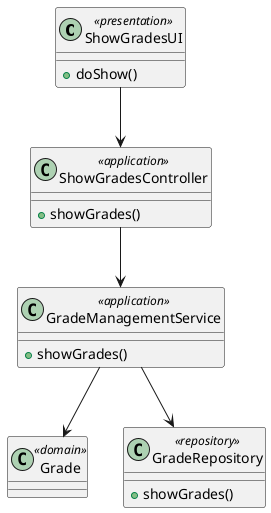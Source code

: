 @startuml
class ShowGradesUI <<presentation>>{
+doShow()
}

class ShowGradesController <<application>> {
+showGrades()
}

class GradeManagementService <<application>> {
+showGrades()
}

class Grade <<domain>> {

}

class GradeRepository <<repository>> {
+showGrades()

}

ShowGradesUI --> ShowGradesController
ShowGradesController --> GradeManagementService
GradeManagementService --> Grade
GradeManagementService --> GradeRepository


@enduml

